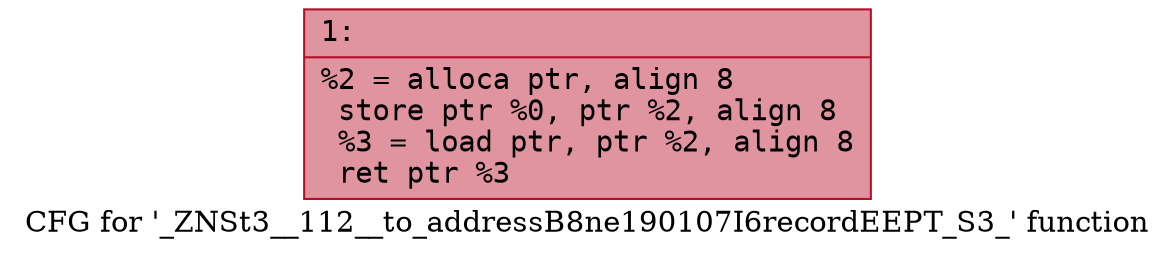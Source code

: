 digraph "CFG for '_ZNSt3__112__to_addressB8ne190107I6recordEEPT_S3_' function" {
	label="CFG for '_ZNSt3__112__to_addressB8ne190107I6recordEEPT_S3_' function";

	Node0x60000177f2a0 [shape=record,color="#b70d28ff", style=filled, fillcolor="#b70d2870" fontname="Courier",label="{1:\l|  %2 = alloca ptr, align 8\l  store ptr %0, ptr %2, align 8\l  %3 = load ptr, ptr %2, align 8\l  ret ptr %3\l}"];
}
